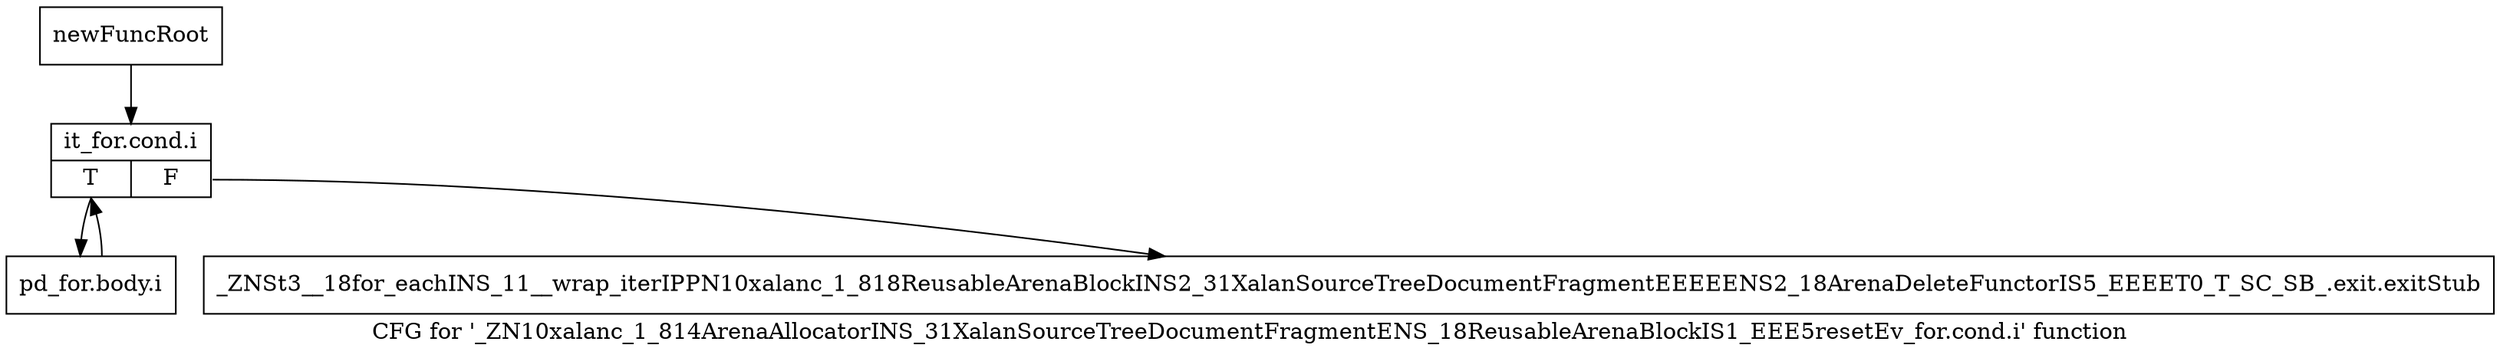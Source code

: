 digraph "CFG for '_ZN10xalanc_1_814ArenaAllocatorINS_31XalanSourceTreeDocumentFragmentENS_18ReusableArenaBlockIS1_EEE5resetEv_for.cond.i' function" {
	label="CFG for '_ZN10xalanc_1_814ArenaAllocatorINS_31XalanSourceTreeDocumentFragmentENS_18ReusableArenaBlockIS1_EEE5resetEv_for.cond.i' function";

	Node0x83f10a0 [shape=record,label="{newFuncRoot}"];
	Node0x83f10a0 -> Node0x83f1140;
	Node0x83f10f0 [shape=record,label="{_ZNSt3__18for_eachINS_11__wrap_iterIPPN10xalanc_1_818ReusableArenaBlockINS2_31XalanSourceTreeDocumentFragmentEEEEENS2_18ArenaDeleteFunctorIS5_EEEET0_T_SC_SB_.exit.exitStub}"];
	Node0x83f1140 [shape=record,label="{it_for.cond.i|{<s0>T|<s1>F}}"];
	Node0x83f1140:s0 -> Node0x83f1190;
	Node0x83f1140:s1 -> Node0x83f10f0;
	Node0x83f1190 [shape=record,label="{pd_for.body.i}"];
	Node0x83f1190 -> Node0x83f1140;
}
